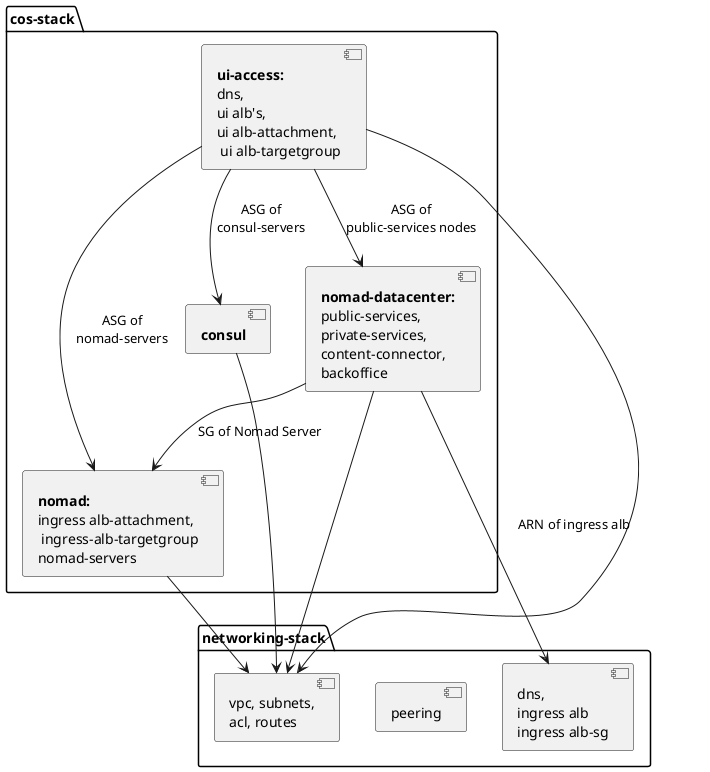 @startuml

package "networking-stack"{
  [vpc, subnets,\nacl, routes] as BNW
  [peering]
  [dns,\ningress alb\ningress alb-sg] as INGR
}

package "cos-stack"{
  [**consul**] as CS
  [**ui-access:**\ndns,\nui alb's,\nui alb-attachment,\n ui alb-targetgroup] as UI
  [**nomad:**\ningress alb-attachment,\n ingress-alb-targetgroup\nnomad-servers] as NM
  [**nomad-datacenter:**\npublic-services,\nprivate-services,\ncontent-connector,\nbackoffice] as DC
}

NM --> BNW
CS --> BNW
UI --> BNW
UI --> NM: ASG of\nnomad-servers
UI --> DC: ASG of\npublic-services nodes
UI --> CS: ASG of\nconsul-servers
DC --> NM: SG of Nomad Server
DC --> BNW
DC --> INGR: ARN of ingress alb

@enduml